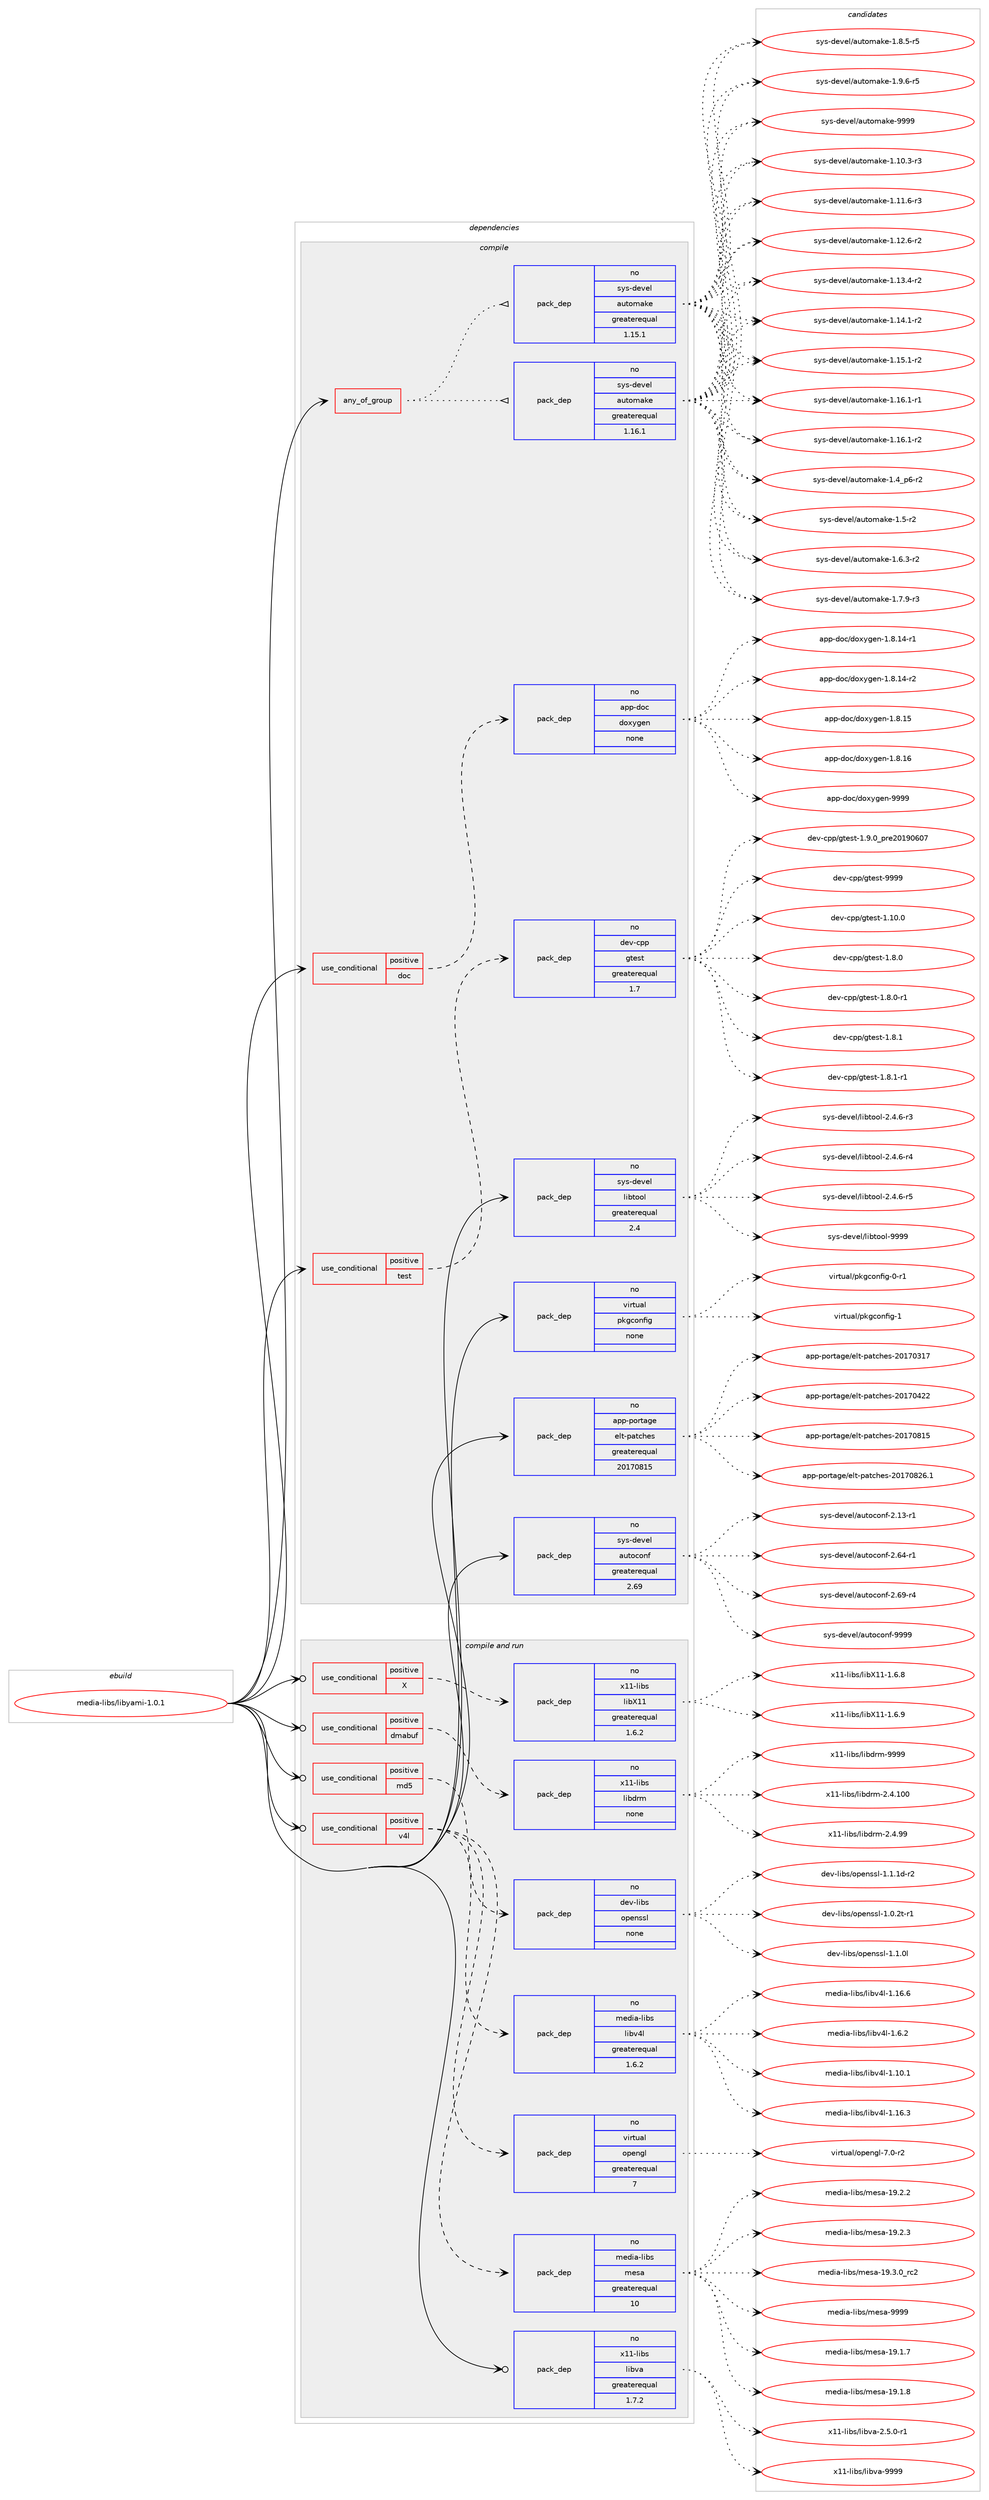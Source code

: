digraph prolog {

# *************
# Graph options
# *************

newrank=true;
concentrate=true;
compound=true;
graph [rankdir=LR,fontname=Helvetica,fontsize=10,ranksep=1.5];#, ranksep=2.5, nodesep=0.2];
edge  [arrowhead=vee];
node  [fontname=Helvetica,fontsize=10];

# **********
# The ebuild
# **********

subgraph cluster_leftcol {
color=gray;
rank=same;
label=<<i>ebuild</i>>;
id [label="media-libs/libyami-1.0.1", color=red, width=4, href="../media-libs/libyami-1.0.1.svg"];
}

# ****************
# The dependencies
# ****************

subgraph cluster_midcol {
color=gray;
label=<<i>dependencies</i>>;
subgraph cluster_compile {
fillcolor="#eeeeee";
style=filled;
label=<<i>compile</i>>;
subgraph any13317 {
dependency789058 [label=<<TABLE BORDER="0" CELLBORDER="1" CELLSPACING="0" CELLPADDING="4"><TR><TD CELLPADDING="10">any_of_group</TD></TR></TABLE>>, shape=none, color=red];subgraph pack583402 {
dependency789059 [label=<<TABLE BORDER="0" CELLBORDER="1" CELLSPACING="0" CELLPADDING="4" WIDTH="220"><TR><TD ROWSPAN="6" CELLPADDING="30">pack_dep</TD></TR><TR><TD WIDTH="110">no</TD></TR><TR><TD>sys-devel</TD></TR><TR><TD>automake</TD></TR><TR><TD>greaterequal</TD></TR><TR><TD>1.16.1</TD></TR></TABLE>>, shape=none, color=blue];
}
dependency789058:e -> dependency789059:w [weight=20,style="dotted",arrowhead="oinv"];
subgraph pack583403 {
dependency789060 [label=<<TABLE BORDER="0" CELLBORDER="1" CELLSPACING="0" CELLPADDING="4" WIDTH="220"><TR><TD ROWSPAN="6" CELLPADDING="30">pack_dep</TD></TR><TR><TD WIDTH="110">no</TD></TR><TR><TD>sys-devel</TD></TR><TR><TD>automake</TD></TR><TR><TD>greaterequal</TD></TR><TR><TD>1.15.1</TD></TR></TABLE>>, shape=none, color=blue];
}
dependency789058:e -> dependency789060:w [weight=20,style="dotted",arrowhead="oinv"];
}
id:e -> dependency789058:w [weight=20,style="solid",arrowhead="vee"];
subgraph cond191903 {
dependency789061 [label=<<TABLE BORDER="0" CELLBORDER="1" CELLSPACING="0" CELLPADDING="4"><TR><TD ROWSPAN="3" CELLPADDING="10">use_conditional</TD></TR><TR><TD>positive</TD></TR><TR><TD>doc</TD></TR></TABLE>>, shape=none, color=red];
subgraph pack583404 {
dependency789062 [label=<<TABLE BORDER="0" CELLBORDER="1" CELLSPACING="0" CELLPADDING="4" WIDTH="220"><TR><TD ROWSPAN="6" CELLPADDING="30">pack_dep</TD></TR><TR><TD WIDTH="110">no</TD></TR><TR><TD>app-doc</TD></TR><TR><TD>doxygen</TD></TR><TR><TD>none</TD></TR><TR><TD></TD></TR></TABLE>>, shape=none, color=blue];
}
dependency789061:e -> dependency789062:w [weight=20,style="dashed",arrowhead="vee"];
}
id:e -> dependency789061:w [weight=20,style="solid",arrowhead="vee"];
subgraph cond191904 {
dependency789063 [label=<<TABLE BORDER="0" CELLBORDER="1" CELLSPACING="0" CELLPADDING="4"><TR><TD ROWSPAN="3" CELLPADDING="10">use_conditional</TD></TR><TR><TD>positive</TD></TR><TR><TD>test</TD></TR></TABLE>>, shape=none, color=red];
subgraph pack583405 {
dependency789064 [label=<<TABLE BORDER="0" CELLBORDER="1" CELLSPACING="0" CELLPADDING="4" WIDTH="220"><TR><TD ROWSPAN="6" CELLPADDING="30">pack_dep</TD></TR><TR><TD WIDTH="110">no</TD></TR><TR><TD>dev-cpp</TD></TR><TR><TD>gtest</TD></TR><TR><TD>greaterequal</TD></TR><TR><TD>1.7</TD></TR></TABLE>>, shape=none, color=blue];
}
dependency789063:e -> dependency789064:w [weight=20,style="dashed",arrowhead="vee"];
}
id:e -> dependency789063:w [weight=20,style="solid",arrowhead="vee"];
subgraph pack583406 {
dependency789065 [label=<<TABLE BORDER="0" CELLBORDER="1" CELLSPACING="0" CELLPADDING="4" WIDTH="220"><TR><TD ROWSPAN="6" CELLPADDING="30">pack_dep</TD></TR><TR><TD WIDTH="110">no</TD></TR><TR><TD>app-portage</TD></TR><TR><TD>elt-patches</TD></TR><TR><TD>greaterequal</TD></TR><TR><TD>20170815</TD></TR></TABLE>>, shape=none, color=blue];
}
id:e -> dependency789065:w [weight=20,style="solid",arrowhead="vee"];
subgraph pack583407 {
dependency789066 [label=<<TABLE BORDER="0" CELLBORDER="1" CELLSPACING="0" CELLPADDING="4" WIDTH="220"><TR><TD ROWSPAN="6" CELLPADDING="30">pack_dep</TD></TR><TR><TD WIDTH="110">no</TD></TR><TR><TD>sys-devel</TD></TR><TR><TD>autoconf</TD></TR><TR><TD>greaterequal</TD></TR><TR><TD>2.69</TD></TR></TABLE>>, shape=none, color=blue];
}
id:e -> dependency789066:w [weight=20,style="solid",arrowhead="vee"];
subgraph pack583408 {
dependency789067 [label=<<TABLE BORDER="0" CELLBORDER="1" CELLSPACING="0" CELLPADDING="4" WIDTH="220"><TR><TD ROWSPAN="6" CELLPADDING="30">pack_dep</TD></TR><TR><TD WIDTH="110">no</TD></TR><TR><TD>sys-devel</TD></TR><TR><TD>libtool</TD></TR><TR><TD>greaterequal</TD></TR><TR><TD>2.4</TD></TR></TABLE>>, shape=none, color=blue];
}
id:e -> dependency789067:w [weight=20,style="solid",arrowhead="vee"];
subgraph pack583409 {
dependency789068 [label=<<TABLE BORDER="0" CELLBORDER="1" CELLSPACING="0" CELLPADDING="4" WIDTH="220"><TR><TD ROWSPAN="6" CELLPADDING="30">pack_dep</TD></TR><TR><TD WIDTH="110">no</TD></TR><TR><TD>virtual</TD></TR><TR><TD>pkgconfig</TD></TR><TR><TD>none</TD></TR><TR><TD></TD></TR></TABLE>>, shape=none, color=blue];
}
id:e -> dependency789068:w [weight=20,style="solid",arrowhead="vee"];
}
subgraph cluster_compileandrun {
fillcolor="#eeeeee";
style=filled;
label=<<i>compile and run</i>>;
subgraph cond191905 {
dependency789069 [label=<<TABLE BORDER="0" CELLBORDER="1" CELLSPACING="0" CELLPADDING="4"><TR><TD ROWSPAN="3" CELLPADDING="10">use_conditional</TD></TR><TR><TD>positive</TD></TR><TR><TD>X</TD></TR></TABLE>>, shape=none, color=red];
subgraph pack583410 {
dependency789070 [label=<<TABLE BORDER="0" CELLBORDER="1" CELLSPACING="0" CELLPADDING="4" WIDTH="220"><TR><TD ROWSPAN="6" CELLPADDING="30">pack_dep</TD></TR><TR><TD WIDTH="110">no</TD></TR><TR><TD>x11-libs</TD></TR><TR><TD>libX11</TD></TR><TR><TD>greaterequal</TD></TR><TR><TD>1.6.2</TD></TR></TABLE>>, shape=none, color=blue];
}
dependency789069:e -> dependency789070:w [weight=20,style="dashed",arrowhead="vee"];
}
id:e -> dependency789069:w [weight=20,style="solid",arrowhead="odotvee"];
subgraph cond191906 {
dependency789071 [label=<<TABLE BORDER="0" CELLBORDER="1" CELLSPACING="0" CELLPADDING="4"><TR><TD ROWSPAN="3" CELLPADDING="10">use_conditional</TD></TR><TR><TD>positive</TD></TR><TR><TD>dmabuf</TD></TR></TABLE>>, shape=none, color=red];
subgraph pack583411 {
dependency789072 [label=<<TABLE BORDER="0" CELLBORDER="1" CELLSPACING="0" CELLPADDING="4" WIDTH="220"><TR><TD ROWSPAN="6" CELLPADDING="30">pack_dep</TD></TR><TR><TD WIDTH="110">no</TD></TR><TR><TD>x11-libs</TD></TR><TR><TD>libdrm</TD></TR><TR><TD>none</TD></TR><TR><TD></TD></TR></TABLE>>, shape=none, color=blue];
}
dependency789071:e -> dependency789072:w [weight=20,style="dashed",arrowhead="vee"];
}
id:e -> dependency789071:w [weight=20,style="solid",arrowhead="odotvee"];
subgraph cond191907 {
dependency789073 [label=<<TABLE BORDER="0" CELLBORDER="1" CELLSPACING="0" CELLPADDING="4"><TR><TD ROWSPAN="3" CELLPADDING="10">use_conditional</TD></TR><TR><TD>positive</TD></TR><TR><TD>md5</TD></TR></TABLE>>, shape=none, color=red];
subgraph pack583412 {
dependency789074 [label=<<TABLE BORDER="0" CELLBORDER="1" CELLSPACING="0" CELLPADDING="4" WIDTH="220"><TR><TD ROWSPAN="6" CELLPADDING="30">pack_dep</TD></TR><TR><TD WIDTH="110">no</TD></TR><TR><TD>dev-libs</TD></TR><TR><TD>openssl</TD></TR><TR><TD>none</TD></TR><TR><TD></TD></TR></TABLE>>, shape=none, color=blue];
}
dependency789073:e -> dependency789074:w [weight=20,style="dashed",arrowhead="vee"];
}
id:e -> dependency789073:w [weight=20,style="solid",arrowhead="odotvee"];
subgraph cond191908 {
dependency789075 [label=<<TABLE BORDER="0" CELLBORDER="1" CELLSPACING="0" CELLPADDING="4"><TR><TD ROWSPAN="3" CELLPADDING="10">use_conditional</TD></TR><TR><TD>positive</TD></TR><TR><TD>v4l</TD></TR></TABLE>>, shape=none, color=red];
subgraph pack583413 {
dependency789076 [label=<<TABLE BORDER="0" CELLBORDER="1" CELLSPACING="0" CELLPADDING="4" WIDTH="220"><TR><TD ROWSPAN="6" CELLPADDING="30">pack_dep</TD></TR><TR><TD WIDTH="110">no</TD></TR><TR><TD>virtual</TD></TR><TR><TD>opengl</TD></TR><TR><TD>greaterequal</TD></TR><TR><TD>7</TD></TR></TABLE>>, shape=none, color=blue];
}
dependency789075:e -> dependency789076:w [weight=20,style="dashed",arrowhead="vee"];
subgraph pack583414 {
dependency789077 [label=<<TABLE BORDER="0" CELLBORDER="1" CELLSPACING="0" CELLPADDING="4" WIDTH="220"><TR><TD ROWSPAN="6" CELLPADDING="30">pack_dep</TD></TR><TR><TD WIDTH="110">no</TD></TR><TR><TD>media-libs</TD></TR><TR><TD>libv4l</TD></TR><TR><TD>greaterequal</TD></TR><TR><TD>1.6.2</TD></TR></TABLE>>, shape=none, color=blue];
}
dependency789075:e -> dependency789077:w [weight=20,style="dashed",arrowhead="vee"];
subgraph pack583415 {
dependency789078 [label=<<TABLE BORDER="0" CELLBORDER="1" CELLSPACING="0" CELLPADDING="4" WIDTH="220"><TR><TD ROWSPAN="6" CELLPADDING="30">pack_dep</TD></TR><TR><TD WIDTH="110">no</TD></TR><TR><TD>media-libs</TD></TR><TR><TD>mesa</TD></TR><TR><TD>greaterequal</TD></TR><TR><TD>10</TD></TR></TABLE>>, shape=none, color=blue];
}
dependency789075:e -> dependency789078:w [weight=20,style="dashed",arrowhead="vee"];
}
id:e -> dependency789075:w [weight=20,style="solid",arrowhead="odotvee"];
subgraph pack583416 {
dependency789079 [label=<<TABLE BORDER="0" CELLBORDER="1" CELLSPACING="0" CELLPADDING="4" WIDTH="220"><TR><TD ROWSPAN="6" CELLPADDING="30">pack_dep</TD></TR><TR><TD WIDTH="110">no</TD></TR><TR><TD>x11-libs</TD></TR><TR><TD>libva</TD></TR><TR><TD>greaterequal</TD></TR><TR><TD>1.7.2</TD></TR></TABLE>>, shape=none, color=blue];
}
id:e -> dependency789079:w [weight=20,style="solid",arrowhead="odotvee"];
}
subgraph cluster_run {
fillcolor="#eeeeee";
style=filled;
label=<<i>run</i>>;
}
}

# **************
# The candidates
# **************

subgraph cluster_choices {
rank=same;
color=gray;
label=<<i>candidates</i>>;

subgraph choice583402 {
color=black;
nodesep=1;
choice11512111545100101118101108479711711611110997107101454946494846514511451 [label="sys-devel/automake-1.10.3-r3", color=red, width=4,href="../sys-devel/automake-1.10.3-r3.svg"];
choice11512111545100101118101108479711711611110997107101454946494946544511451 [label="sys-devel/automake-1.11.6-r3", color=red, width=4,href="../sys-devel/automake-1.11.6-r3.svg"];
choice11512111545100101118101108479711711611110997107101454946495046544511450 [label="sys-devel/automake-1.12.6-r2", color=red, width=4,href="../sys-devel/automake-1.12.6-r2.svg"];
choice11512111545100101118101108479711711611110997107101454946495146524511450 [label="sys-devel/automake-1.13.4-r2", color=red, width=4,href="../sys-devel/automake-1.13.4-r2.svg"];
choice11512111545100101118101108479711711611110997107101454946495246494511450 [label="sys-devel/automake-1.14.1-r2", color=red, width=4,href="../sys-devel/automake-1.14.1-r2.svg"];
choice11512111545100101118101108479711711611110997107101454946495346494511450 [label="sys-devel/automake-1.15.1-r2", color=red, width=4,href="../sys-devel/automake-1.15.1-r2.svg"];
choice11512111545100101118101108479711711611110997107101454946495446494511449 [label="sys-devel/automake-1.16.1-r1", color=red, width=4,href="../sys-devel/automake-1.16.1-r1.svg"];
choice11512111545100101118101108479711711611110997107101454946495446494511450 [label="sys-devel/automake-1.16.1-r2", color=red, width=4,href="../sys-devel/automake-1.16.1-r2.svg"];
choice115121115451001011181011084797117116111109971071014549465295112544511450 [label="sys-devel/automake-1.4_p6-r2", color=red, width=4,href="../sys-devel/automake-1.4_p6-r2.svg"];
choice11512111545100101118101108479711711611110997107101454946534511450 [label="sys-devel/automake-1.5-r2", color=red, width=4,href="../sys-devel/automake-1.5-r2.svg"];
choice115121115451001011181011084797117116111109971071014549465446514511450 [label="sys-devel/automake-1.6.3-r2", color=red, width=4,href="../sys-devel/automake-1.6.3-r2.svg"];
choice115121115451001011181011084797117116111109971071014549465546574511451 [label="sys-devel/automake-1.7.9-r3", color=red, width=4,href="../sys-devel/automake-1.7.9-r3.svg"];
choice115121115451001011181011084797117116111109971071014549465646534511453 [label="sys-devel/automake-1.8.5-r5", color=red, width=4,href="../sys-devel/automake-1.8.5-r5.svg"];
choice115121115451001011181011084797117116111109971071014549465746544511453 [label="sys-devel/automake-1.9.6-r5", color=red, width=4,href="../sys-devel/automake-1.9.6-r5.svg"];
choice115121115451001011181011084797117116111109971071014557575757 [label="sys-devel/automake-9999", color=red, width=4,href="../sys-devel/automake-9999.svg"];
dependency789059:e -> choice11512111545100101118101108479711711611110997107101454946494846514511451:w [style=dotted,weight="100"];
dependency789059:e -> choice11512111545100101118101108479711711611110997107101454946494946544511451:w [style=dotted,weight="100"];
dependency789059:e -> choice11512111545100101118101108479711711611110997107101454946495046544511450:w [style=dotted,weight="100"];
dependency789059:e -> choice11512111545100101118101108479711711611110997107101454946495146524511450:w [style=dotted,weight="100"];
dependency789059:e -> choice11512111545100101118101108479711711611110997107101454946495246494511450:w [style=dotted,weight="100"];
dependency789059:e -> choice11512111545100101118101108479711711611110997107101454946495346494511450:w [style=dotted,weight="100"];
dependency789059:e -> choice11512111545100101118101108479711711611110997107101454946495446494511449:w [style=dotted,weight="100"];
dependency789059:e -> choice11512111545100101118101108479711711611110997107101454946495446494511450:w [style=dotted,weight="100"];
dependency789059:e -> choice115121115451001011181011084797117116111109971071014549465295112544511450:w [style=dotted,weight="100"];
dependency789059:e -> choice11512111545100101118101108479711711611110997107101454946534511450:w [style=dotted,weight="100"];
dependency789059:e -> choice115121115451001011181011084797117116111109971071014549465446514511450:w [style=dotted,weight="100"];
dependency789059:e -> choice115121115451001011181011084797117116111109971071014549465546574511451:w [style=dotted,weight="100"];
dependency789059:e -> choice115121115451001011181011084797117116111109971071014549465646534511453:w [style=dotted,weight="100"];
dependency789059:e -> choice115121115451001011181011084797117116111109971071014549465746544511453:w [style=dotted,weight="100"];
dependency789059:e -> choice115121115451001011181011084797117116111109971071014557575757:w [style=dotted,weight="100"];
}
subgraph choice583403 {
color=black;
nodesep=1;
choice11512111545100101118101108479711711611110997107101454946494846514511451 [label="sys-devel/automake-1.10.3-r3", color=red, width=4,href="../sys-devel/automake-1.10.3-r3.svg"];
choice11512111545100101118101108479711711611110997107101454946494946544511451 [label="sys-devel/automake-1.11.6-r3", color=red, width=4,href="../sys-devel/automake-1.11.6-r3.svg"];
choice11512111545100101118101108479711711611110997107101454946495046544511450 [label="sys-devel/automake-1.12.6-r2", color=red, width=4,href="../sys-devel/automake-1.12.6-r2.svg"];
choice11512111545100101118101108479711711611110997107101454946495146524511450 [label="sys-devel/automake-1.13.4-r2", color=red, width=4,href="../sys-devel/automake-1.13.4-r2.svg"];
choice11512111545100101118101108479711711611110997107101454946495246494511450 [label="sys-devel/automake-1.14.1-r2", color=red, width=4,href="../sys-devel/automake-1.14.1-r2.svg"];
choice11512111545100101118101108479711711611110997107101454946495346494511450 [label="sys-devel/automake-1.15.1-r2", color=red, width=4,href="../sys-devel/automake-1.15.1-r2.svg"];
choice11512111545100101118101108479711711611110997107101454946495446494511449 [label="sys-devel/automake-1.16.1-r1", color=red, width=4,href="../sys-devel/automake-1.16.1-r1.svg"];
choice11512111545100101118101108479711711611110997107101454946495446494511450 [label="sys-devel/automake-1.16.1-r2", color=red, width=4,href="../sys-devel/automake-1.16.1-r2.svg"];
choice115121115451001011181011084797117116111109971071014549465295112544511450 [label="sys-devel/automake-1.4_p6-r2", color=red, width=4,href="../sys-devel/automake-1.4_p6-r2.svg"];
choice11512111545100101118101108479711711611110997107101454946534511450 [label="sys-devel/automake-1.5-r2", color=red, width=4,href="../sys-devel/automake-1.5-r2.svg"];
choice115121115451001011181011084797117116111109971071014549465446514511450 [label="sys-devel/automake-1.6.3-r2", color=red, width=4,href="../sys-devel/automake-1.6.3-r2.svg"];
choice115121115451001011181011084797117116111109971071014549465546574511451 [label="sys-devel/automake-1.7.9-r3", color=red, width=4,href="../sys-devel/automake-1.7.9-r3.svg"];
choice115121115451001011181011084797117116111109971071014549465646534511453 [label="sys-devel/automake-1.8.5-r5", color=red, width=4,href="../sys-devel/automake-1.8.5-r5.svg"];
choice115121115451001011181011084797117116111109971071014549465746544511453 [label="sys-devel/automake-1.9.6-r5", color=red, width=4,href="../sys-devel/automake-1.9.6-r5.svg"];
choice115121115451001011181011084797117116111109971071014557575757 [label="sys-devel/automake-9999", color=red, width=4,href="../sys-devel/automake-9999.svg"];
dependency789060:e -> choice11512111545100101118101108479711711611110997107101454946494846514511451:w [style=dotted,weight="100"];
dependency789060:e -> choice11512111545100101118101108479711711611110997107101454946494946544511451:w [style=dotted,weight="100"];
dependency789060:e -> choice11512111545100101118101108479711711611110997107101454946495046544511450:w [style=dotted,weight="100"];
dependency789060:e -> choice11512111545100101118101108479711711611110997107101454946495146524511450:w [style=dotted,weight="100"];
dependency789060:e -> choice11512111545100101118101108479711711611110997107101454946495246494511450:w [style=dotted,weight="100"];
dependency789060:e -> choice11512111545100101118101108479711711611110997107101454946495346494511450:w [style=dotted,weight="100"];
dependency789060:e -> choice11512111545100101118101108479711711611110997107101454946495446494511449:w [style=dotted,weight="100"];
dependency789060:e -> choice11512111545100101118101108479711711611110997107101454946495446494511450:w [style=dotted,weight="100"];
dependency789060:e -> choice115121115451001011181011084797117116111109971071014549465295112544511450:w [style=dotted,weight="100"];
dependency789060:e -> choice11512111545100101118101108479711711611110997107101454946534511450:w [style=dotted,weight="100"];
dependency789060:e -> choice115121115451001011181011084797117116111109971071014549465446514511450:w [style=dotted,weight="100"];
dependency789060:e -> choice115121115451001011181011084797117116111109971071014549465546574511451:w [style=dotted,weight="100"];
dependency789060:e -> choice115121115451001011181011084797117116111109971071014549465646534511453:w [style=dotted,weight="100"];
dependency789060:e -> choice115121115451001011181011084797117116111109971071014549465746544511453:w [style=dotted,weight="100"];
dependency789060:e -> choice115121115451001011181011084797117116111109971071014557575757:w [style=dotted,weight="100"];
}
subgraph choice583404 {
color=black;
nodesep=1;
choice97112112451001119947100111120121103101110454946564649524511449 [label="app-doc/doxygen-1.8.14-r1", color=red, width=4,href="../app-doc/doxygen-1.8.14-r1.svg"];
choice97112112451001119947100111120121103101110454946564649524511450 [label="app-doc/doxygen-1.8.14-r2", color=red, width=4,href="../app-doc/doxygen-1.8.14-r2.svg"];
choice9711211245100111994710011112012110310111045494656464953 [label="app-doc/doxygen-1.8.15", color=red, width=4,href="../app-doc/doxygen-1.8.15.svg"];
choice9711211245100111994710011112012110310111045494656464954 [label="app-doc/doxygen-1.8.16", color=red, width=4,href="../app-doc/doxygen-1.8.16.svg"];
choice971121124510011199471001111201211031011104557575757 [label="app-doc/doxygen-9999", color=red, width=4,href="../app-doc/doxygen-9999.svg"];
dependency789062:e -> choice97112112451001119947100111120121103101110454946564649524511449:w [style=dotted,weight="100"];
dependency789062:e -> choice97112112451001119947100111120121103101110454946564649524511450:w [style=dotted,weight="100"];
dependency789062:e -> choice9711211245100111994710011112012110310111045494656464953:w [style=dotted,weight="100"];
dependency789062:e -> choice9711211245100111994710011112012110310111045494656464954:w [style=dotted,weight="100"];
dependency789062:e -> choice971121124510011199471001111201211031011104557575757:w [style=dotted,weight="100"];
}
subgraph choice583405 {
color=black;
nodesep=1;
choice10010111845991121124710311610111511645494649484648 [label="dev-cpp/gtest-1.10.0", color=red, width=4,href="../dev-cpp/gtest-1.10.0.svg"];
choice100101118459911211247103116101115116454946564648 [label="dev-cpp/gtest-1.8.0", color=red, width=4,href="../dev-cpp/gtest-1.8.0.svg"];
choice1001011184599112112471031161011151164549465646484511449 [label="dev-cpp/gtest-1.8.0-r1", color=red, width=4,href="../dev-cpp/gtest-1.8.0-r1.svg"];
choice100101118459911211247103116101115116454946564649 [label="dev-cpp/gtest-1.8.1", color=red, width=4,href="../dev-cpp/gtest-1.8.1.svg"];
choice1001011184599112112471031161011151164549465646494511449 [label="dev-cpp/gtest-1.8.1-r1", color=red, width=4,href="../dev-cpp/gtest-1.8.1-r1.svg"];
choice100101118459911211247103116101115116454946574648951121141015048495748544855 [label="dev-cpp/gtest-1.9.0_pre20190607", color=red, width=4,href="../dev-cpp/gtest-1.9.0_pre20190607.svg"];
choice1001011184599112112471031161011151164557575757 [label="dev-cpp/gtest-9999", color=red, width=4,href="../dev-cpp/gtest-9999.svg"];
dependency789064:e -> choice10010111845991121124710311610111511645494649484648:w [style=dotted,weight="100"];
dependency789064:e -> choice100101118459911211247103116101115116454946564648:w [style=dotted,weight="100"];
dependency789064:e -> choice1001011184599112112471031161011151164549465646484511449:w [style=dotted,weight="100"];
dependency789064:e -> choice100101118459911211247103116101115116454946564649:w [style=dotted,weight="100"];
dependency789064:e -> choice1001011184599112112471031161011151164549465646494511449:w [style=dotted,weight="100"];
dependency789064:e -> choice100101118459911211247103116101115116454946574648951121141015048495748544855:w [style=dotted,weight="100"];
dependency789064:e -> choice1001011184599112112471031161011151164557575757:w [style=dotted,weight="100"];
}
subgraph choice583406 {
color=black;
nodesep=1;
choice97112112451121111141169710310147101108116451129711699104101115455048495548514955 [label="app-portage/elt-patches-20170317", color=red, width=4,href="../app-portage/elt-patches-20170317.svg"];
choice97112112451121111141169710310147101108116451129711699104101115455048495548525050 [label="app-portage/elt-patches-20170422", color=red, width=4,href="../app-portage/elt-patches-20170422.svg"];
choice97112112451121111141169710310147101108116451129711699104101115455048495548564953 [label="app-portage/elt-patches-20170815", color=red, width=4,href="../app-portage/elt-patches-20170815.svg"];
choice971121124511211111411697103101471011081164511297116991041011154550484955485650544649 [label="app-portage/elt-patches-20170826.1", color=red, width=4,href="../app-portage/elt-patches-20170826.1.svg"];
dependency789065:e -> choice97112112451121111141169710310147101108116451129711699104101115455048495548514955:w [style=dotted,weight="100"];
dependency789065:e -> choice97112112451121111141169710310147101108116451129711699104101115455048495548525050:w [style=dotted,weight="100"];
dependency789065:e -> choice97112112451121111141169710310147101108116451129711699104101115455048495548564953:w [style=dotted,weight="100"];
dependency789065:e -> choice971121124511211111411697103101471011081164511297116991041011154550484955485650544649:w [style=dotted,weight="100"];
}
subgraph choice583407 {
color=black;
nodesep=1;
choice1151211154510010111810110847971171161119911111010245504649514511449 [label="sys-devel/autoconf-2.13-r1", color=red, width=4,href="../sys-devel/autoconf-2.13-r1.svg"];
choice1151211154510010111810110847971171161119911111010245504654524511449 [label="sys-devel/autoconf-2.64-r1", color=red, width=4,href="../sys-devel/autoconf-2.64-r1.svg"];
choice1151211154510010111810110847971171161119911111010245504654574511452 [label="sys-devel/autoconf-2.69-r4", color=red, width=4,href="../sys-devel/autoconf-2.69-r4.svg"];
choice115121115451001011181011084797117116111991111101024557575757 [label="sys-devel/autoconf-9999", color=red, width=4,href="../sys-devel/autoconf-9999.svg"];
dependency789066:e -> choice1151211154510010111810110847971171161119911111010245504649514511449:w [style=dotted,weight="100"];
dependency789066:e -> choice1151211154510010111810110847971171161119911111010245504654524511449:w [style=dotted,weight="100"];
dependency789066:e -> choice1151211154510010111810110847971171161119911111010245504654574511452:w [style=dotted,weight="100"];
dependency789066:e -> choice115121115451001011181011084797117116111991111101024557575757:w [style=dotted,weight="100"];
}
subgraph choice583408 {
color=black;
nodesep=1;
choice1151211154510010111810110847108105981161111111084550465246544511451 [label="sys-devel/libtool-2.4.6-r3", color=red, width=4,href="../sys-devel/libtool-2.4.6-r3.svg"];
choice1151211154510010111810110847108105981161111111084550465246544511452 [label="sys-devel/libtool-2.4.6-r4", color=red, width=4,href="../sys-devel/libtool-2.4.6-r4.svg"];
choice1151211154510010111810110847108105981161111111084550465246544511453 [label="sys-devel/libtool-2.4.6-r5", color=red, width=4,href="../sys-devel/libtool-2.4.6-r5.svg"];
choice1151211154510010111810110847108105981161111111084557575757 [label="sys-devel/libtool-9999", color=red, width=4,href="../sys-devel/libtool-9999.svg"];
dependency789067:e -> choice1151211154510010111810110847108105981161111111084550465246544511451:w [style=dotted,weight="100"];
dependency789067:e -> choice1151211154510010111810110847108105981161111111084550465246544511452:w [style=dotted,weight="100"];
dependency789067:e -> choice1151211154510010111810110847108105981161111111084550465246544511453:w [style=dotted,weight="100"];
dependency789067:e -> choice1151211154510010111810110847108105981161111111084557575757:w [style=dotted,weight="100"];
}
subgraph choice583409 {
color=black;
nodesep=1;
choice11810511411611797108471121071039911111010210510345484511449 [label="virtual/pkgconfig-0-r1", color=red, width=4,href="../virtual/pkgconfig-0-r1.svg"];
choice1181051141161179710847112107103991111101021051034549 [label="virtual/pkgconfig-1", color=red, width=4,href="../virtual/pkgconfig-1.svg"];
dependency789068:e -> choice11810511411611797108471121071039911111010210510345484511449:w [style=dotted,weight="100"];
dependency789068:e -> choice1181051141161179710847112107103991111101021051034549:w [style=dotted,weight="100"];
}
subgraph choice583410 {
color=black;
nodesep=1;
choice120494945108105981154710810598884949454946544656 [label="x11-libs/libX11-1.6.8", color=red, width=4,href="../x11-libs/libX11-1.6.8.svg"];
choice120494945108105981154710810598884949454946544657 [label="x11-libs/libX11-1.6.9", color=red, width=4,href="../x11-libs/libX11-1.6.9.svg"];
dependency789070:e -> choice120494945108105981154710810598884949454946544656:w [style=dotted,weight="100"];
dependency789070:e -> choice120494945108105981154710810598884949454946544657:w [style=dotted,weight="100"];
}
subgraph choice583411 {
color=black;
nodesep=1;
choice1204949451081059811547108105981001141094550465246494848 [label="x11-libs/libdrm-2.4.100", color=red, width=4,href="../x11-libs/libdrm-2.4.100.svg"];
choice12049494510810598115471081059810011410945504652465757 [label="x11-libs/libdrm-2.4.99", color=red, width=4,href="../x11-libs/libdrm-2.4.99.svg"];
choice1204949451081059811547108105981001141094557575757 [label="x11-libs/libdrm-9999", color=red, width=4,href="../x11-libs/libdrm-9999.svg"];
dependency789072:e -> choice1204949451081059811547108105981001141094550465246494848:w [style=dotted,weight="100"];
dependency789072:e -> choice12049494510810598115471081059810011410945504652465757:w [style=dotted,weight="100"];
dependency789072:e -> choice1204949451081059811547108105981001141094557575757:w [style=dotted,weight="100"];
}
subgraph choice583412 {
color=black;
nodesep=1;
choice1001011184510810598115471111121011101151151084549464846501164511449 [label="dev-libs/openssl-1.0.2t-r1", color=red, width=4,href="../dev-libs/openssl-1.0.2t-r1.svg"];
choice100101118451081059811547111112101110115115108454946494648108 [label="dev-libs/openssl-1.1.0l", color=red, width=4,href="../dev-libs/openssl-1.1.0l.svg"];
choice1001011184510810598115471111121011101151151084549464946491004511450 [label="dev-libs/openssl-1.1.1d-r2", color=red, width=4,href="../dev-libs/openssl-1.1.1d-r2.svg"];
dependency789074:e -> choice1001011184510810598115471111121011101151151084549464846501164511449:w [style=dotted,weight="100"];
dependency789074:e -> choice100101118451081059811547111112101110115115108454946494648108:w [style=dotted,weight="100"];
dependency789074:e -> choice1001011184510810598115471111121011101151151084549464946491004511450:w [style=dotted,weight="100"];
}
subgraph choice583413 {
color=black;
nodesep=1;
choice1181051141161179710847111112101110103108455546484511450 [label="virtual/opengl-7.0-r2", color=red, width=4,href="../virtual/opengl-7.0-r2.svg"];
dependency789076:e -> choice1181051141161179710847111112101110103108455546484511450:w [style=dotted,weight="100"];
}
subgraph choice583414 {
color=black;
nodesep=1;
choice10910110010597451081059811547108105981185210845494649484649 [label="media-libs/libv4l-1.10.1", color=red, width=4,href="../media-libs/libv4l-1.10.1.svg"];
choice10910110010597451081059811547108105981185210845494649544651 [label="media-libs/libv4l-1.16.3", color=red, width=4,href="../media-libs/libv4l-1.16.3.svg"];
choice10910110010597451081059811547108105981185210845494649544654 [label="media-libs/libv4l-1.16.6", color=red, width=4,href="../media-libs/libv4l-1.16.6.svg"];
choice109101100105974510810598115471081059811852108454946544650 [label="media-libs/libv4l-1.6.2", color=red, width=4,href="../media-libs/libv4l-1.6.2.svg"];
dependency789077:e -> choice10910110010597451081059811547108105981185210845494649484649:w [style=dotted,weight="100"];
dependency789077:e -> choice10910110010597451081059811547108105981185210845494649544651:w [style=dotted,weight="100"];
dependency789077:e -> choice10910110010597451081059811547108105981185210845494649544654:w [style=dotted,weight="100"];
dependency789077:e -> choice109101100105974510810598115471081059811852108454946544650:w [style=dotted,weight="100"];
}
subgraph choice583415 {
color=black;
nodesep=1;
choice109101100105974510810598115471091011159745495746494655 [label="media-libs/mesa-19.1.7", color=red, width=4,href="../media-libs/mesa-19.1.7.svg"];
choice109101100105974510810598115471091011159745495746494656 [label="media-libs/mesa-19.1.8", color=red, width=4,href="../media-libs/mesa-19.1.8.svg"];
choice109101100105974510810598115471091011159745495746504650 [label="media-libs/mesa-19.2.2", color=red, width=4,href="../media-libs/mesa-19.2.2.svg"];
choice109101100105974510810598115471091011159745495746504651 [label="media-libs/mesa-19.2.3", color=red, width=4,href="../media-libs/mesa-19.2.3.svg"];
choice109101100105974510810598115471091011159745495746514648951149950 [label="media-libs/mesa-19.3.0_rc2", color=red, width=4,href="../media-libs/mesa-19.3.0_rc2.svg"];
choice10910110010597451081059811547109101115974557575757 [label="media-libs/mesa-9999", color=red, width=4,href="../media-libs/mesa-9999.svg"];
dependency789078:e -> choice109101100105974510810598115471091011159745495746494655:w [style=dotted,weight="100"];
dependency789078:e -> choice109101100105974510810598115471091011159745495746494656:w [style=dotted,weight="100"];
dependency789078:e -> choice109101100105974510810598115471091011159745495746504650:w [style=dotted,weight="100"];
dependency789078:e -> choice109101100105974510810598115471091011159745495746504651:w [style=dotted,weight="100"];
dependency789078:e -> choice109101100105974510810598115471091011159745495746514648951149950:w [style=dotted,weight="100"];
dependency789078:e -> choice10910110010597451081059811547109101115974557575757:w [style=dotted,weight="100"];
}
subgraph choice583416 {
color=black;
nodesep=1;
choice120494945108105981154710810598118974550465346484511449 [label="x11-libs/libva-2.5.0-r1", color=red, width=4,href="../x11-libs/libva-2.5.0-r1.svg"];
choice120494945108105981154710810598118974557575757 [label="x11-libs/libva-9999", color=red, width=4,href="../x11-libs/libva-9999.svg"];
dependency789079:e -> choice120494945108105981154710810598118974550465346484511449:w [style=dotted,weight="100"];
dependency789079:e -> choice120494945108105981154710810598118974557575757:w [style=dotted,weight="100"];
}
}

}
